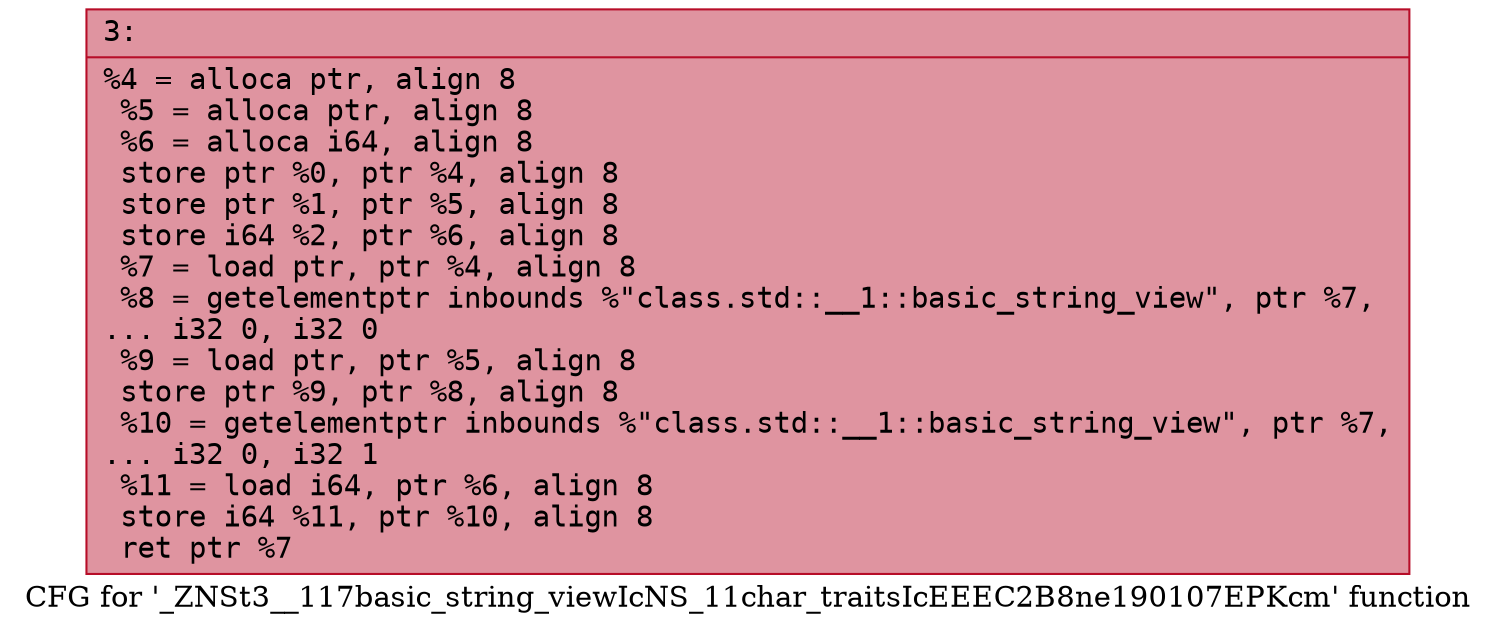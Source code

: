digraph "CFG for '_ZNSt3__117basic_string_viewIcNS_11char_traitsIcEEEC2B8ne190107EPKcm' function" {
	label="CFG for '_ZNSt3__117basic_string_viewIcNS_11char_traitsIcEEEC2B8ne190107EPKcm' function";

	Node0x60000139dd10 [shape=record,color="#b70d28ff", style=filled, fillcolor="#b70d2870" fontname="Courier",label="{3:\l|  %4 = alloca ptr, align 8\l  %5 = alloca ptr, align 8\l  %6 = alloca i64, align 8\l  store ptr %0, ptr %4, align 8\l  store ptr %1, ptr %5, align 8\l  store i64 %2, ptr %6, align 8\l  %7 = load ptr, ptr %4, align 8\l  %8 = getelementptr inbounds %\"class.std::__1::basic_string_view\", ptr %7,\l... i32 0, i32 0\l  %9 = load ptr, ptr %5, align 8\l  store ptr %9, ptr %8, align 8\l  %10 = getelementptr inbounds %\"class.std::__1::basic_string_view\", ptr %7,\l... i32 0, i32 1\l  %11 = load i64, ptr %6, align 8\l  store i64 %11, ptr %10, align 8\l  ret ptr %7\l}"];
}
